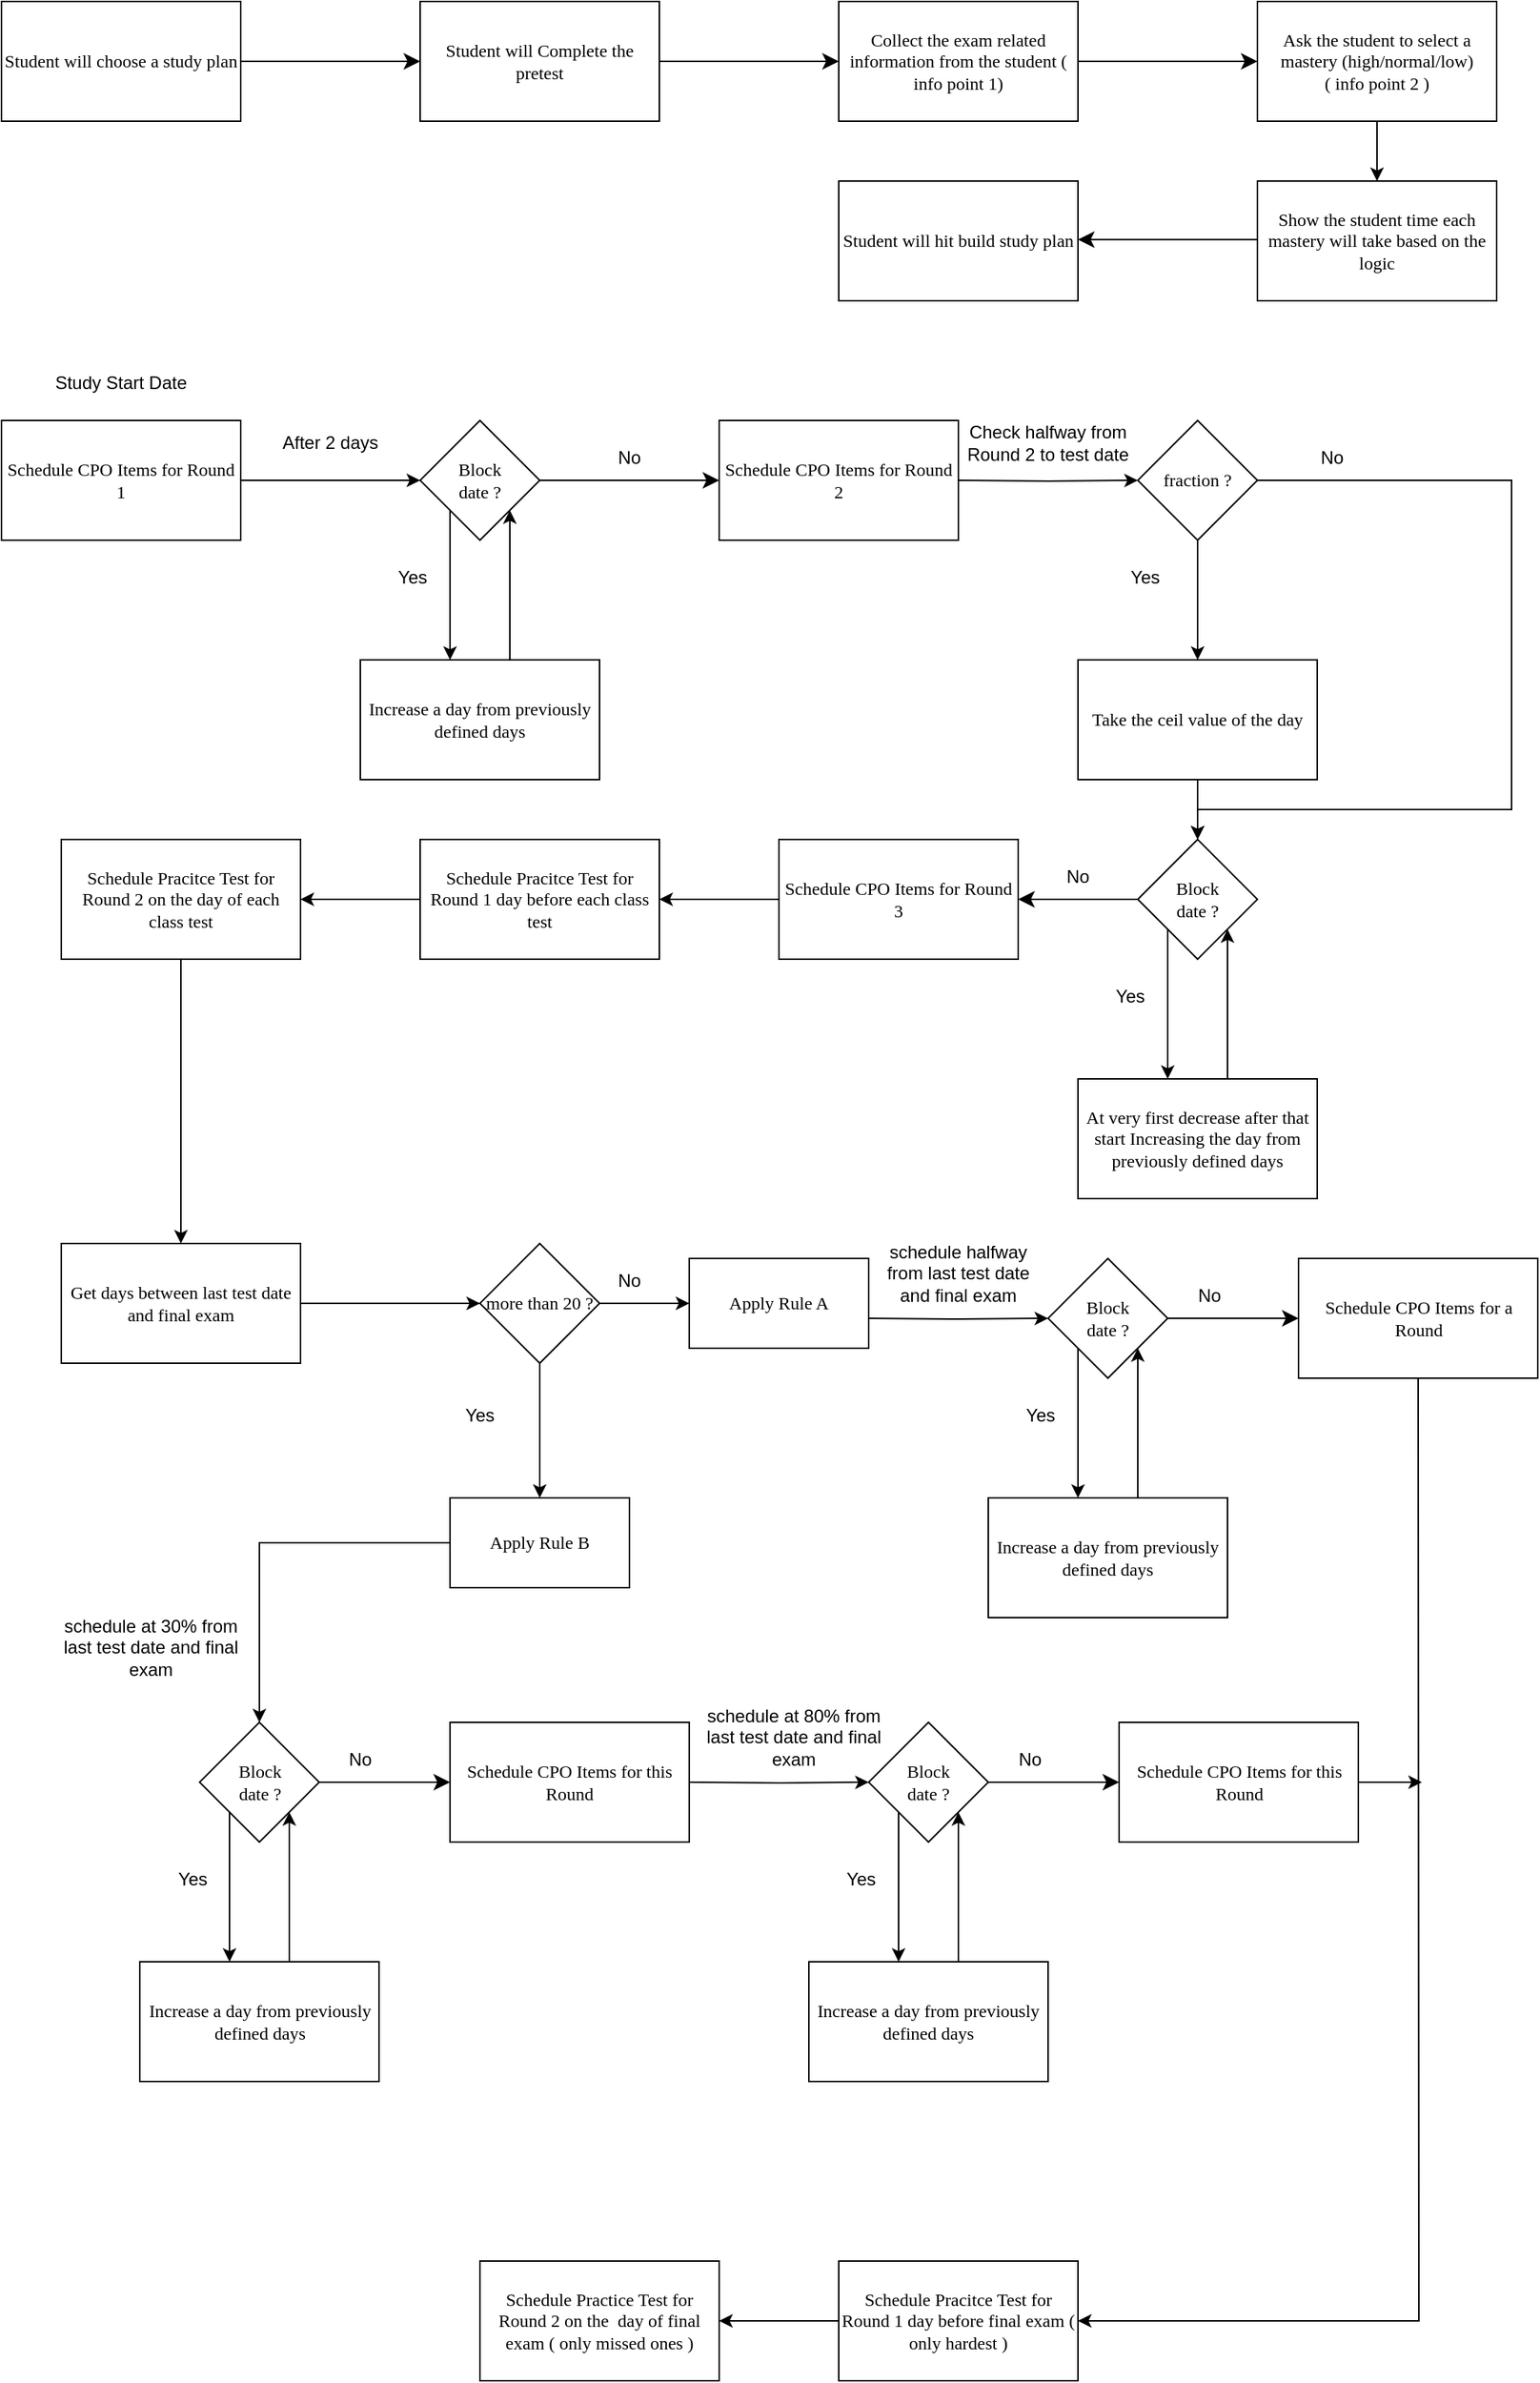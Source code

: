 <mxfile version="16.0.3" type="github">
  <diagram name="Page-1" id="52a04d89-c75d-2922-d76d-85b35f80e030">
    <mxGraphModel dx="1117" dy="669" grid="1" gridSize="10" guides="1" tooltips="1" connect="1" arrows="1" fold="1" page="1" pageScale="1" pageWidth="1100" pageHeight="850" background="none" math="0" shadow="0">
      <root>
        <mxCell id="0" />
        <mxCell id="1" parent="0" />
        <mxCell id="1fdf3b25b50cf41e-27" style="edgeStyle=none;html=1;labelBackgroundColor=none;startFill=0;startSize=8;endFill=1;endSize=8;fontFamily=Verdana;fontSize=12;entryX=0;entryY=0.5;entryDx=0;entryDy=0;" parent="1" source="17472293e6e8944d-30" target="vlWfW26GA2w-NV4Ox5dc-2" edge="1">
          <mxGeometry relative="1" as="geometry">
            <mxPoint x="360" y="80" as="targetPoint" />
          </mxGeometry>
        </mxCell>
        <mxCell id="17472293e6e8944d-30" value="&lt;div&gt;Student will choose a study plan&lt;/div&gt;" style="whiteSpace=wrap;html=1;rounded=0;shadow=0;comic=0;labelBackgroundColor=none;strokeWidth=1;fontFamily=Verdana;fontSize=12;align=center;" parent="1" vertex="1">
          <mxGeometry x="40" y="40" width="160" height="80" as="geometry" />
        </mxCell>
        <mxCell id="vlWfW26GA2w-NV4Ox5dc-1" style="edgeStyle=none;html=1;labelBackgroundColor=none;startFill=0;startSize=8;endFill=1;endSize=8;fontFamily=Verdana;fontSize=12;" edge="1" parent="1" source="vlWfW26GA2w-NV4Ox5dc-2">
          <mxGeometry relative="1" as="geometry">
            <mxPoint x="600" y="80" as="targetPoint" />
          </mxGeometry>
        </mxCell>
        <mxCell id="vlWfW26GA2w-NV4Ox5dc-2" value="&lt;div&gt;Student will Complete the pretest&lt;br&gt;&lt;/div&gt;" style="whiteSpace=wrap;html=1;rounded=0;shadow=0;comic=0;labelBackgroundColor=none;strokeWidth=1;fontFamily=Verdana;fontSize=12;align=center;" vertex="1" parent="1">
          <mxGeometry x="320" y="40" width="160" height="80" as="geometry" />
        </mxCell>
        <mxCell id="vlWfW26GA2w-NV4Ox5dc-4" value="Collect the exam related information from the student ( info point 1)" style="whiteSpace=wrap;html=1;rounded=0;shadow=0;comic=0;labelBackgroundColor=none;strokeWidth=1;fontFamily=Verdana;fontSize=12;align=center;" vertex="1" parent="1">
          <mxGeometry x="600" y="40" width="160" height="80" as="geometry" />
        </mxCell>
        <mxCell id="vlWfW26GA2w-NV4Ox5dc-41" style="edgeStyle=none;html=1;labelBackgroundColor=none;startFill=0;startSize=8;endFill=1;endSize=8;fontFamily=Verdana;fontSize=12;" edge="1" parent="1">
          <mxGeometry relative="1" as="geometry">
            <mxPoint x="880" y="80" as="targetPoint" />
            <mxPoint x="760.0" y="80.0" as="sourcePoint" />
          </mxGeometry>
        </mxCell>
        <mxCell id="vlWfW26GA2w-NV4Ox5dc-53" value="" style="edgeStyle=orthogonalEdgeStyle;rounded=0;orthogonalLoop=1;jettySize=auto;html=1;" edge="1" parent="1" source="vlWfW26GA2w-NV4Ox5dc-42" target="vlWfW26GA2w-NV4Ox5dc-50">
          <mxGeometry relative="1" as="geometry" />
        </mxCell>
        <mxCell id="vlWfW26GA2w-NV4Ox5dc-42" value="&lt;div&gt;Ask the student to select a mastery (high/normal/low)&lt;br&gt;( info point 2 )&lt;/div&gt;" style="whiteSpace=wrap;html=1;rounded=0;shadow=0;comic=0;labelBackgroundColor=none;strokeWidth=1;fontFamily=Verdana;fontSize=12;align=center;" vertex="1" parent="1">
          <mxGeometry x="880" y="40" width="160" height="80" as="geometry" />
        </mxCell>
        <mxCell id="vlWfW26GA2w-NV4Ox5dc-48" value="Student will hit build study plan" style="whiteSpace=wrap;html=1;rounded=0;shadow=0;comic=0;labelBackgroundColor=none;strokeWidth=1;fontFamily=Verdana;fontSize=12;align=center;" vertex="1" parent="1">
          <mxGeometry x="600" y="160" width="160" height="80" as="geometry" />
        </mxCell>
        <mxCell id="vlWfW26GA2w-NV4Ox5dc-50" value="Show the student time each mastery will take based on the logic" style="whiteSpace=wrap;html=1;rounded=0;shadow=0;comic=0;labelBackgroundColor=none;strokeWidth=1;fontFamily=Verdana;fontSize=12;align=center;" vertex="1" parent="1">
          <mxGeometry x="880" y="160" width="160" height="80" as="geometry" />
        </mxCell>
        <mxCell id="vlWfW26GA2w-NV4Ox5dc-52" style="edgeStyle=none;html=1;labelBackgroundColor=none;startFill=0;startSize=8;endFill=1;endSize=8;fontFamily=Verdana;fontSize=12;entryX=1;entryY=0.5;entryDx=0;entryDy=0;exitX=0;exitY=0.5;exitDx=0;exitDy=0;" edge="1" parent="1">
          <mxGeometry relative="1" as="geometry">
            <mxPoint x="760" y="199.09" as="targetPoint" />
            <mxPoint x="880" y="199.09" as="sourcePoint" />
          </mxGeometry>
        </mxCell>
        <mxCell id="vlWfW26GA2w-NV4Ox5dc-72" value="" style="edgeStyle=orthogonalEdgeStyle;rounded=0;orthogonalLoop=1;jettySize=auto;html=1;" edge="1" parent="1" source="vlWfW26GA2w-NV4Ox5dc-55" target="vlWfW26GA2w-NV4Ox5dc-71">
          <mxGeometry relative="1" as="geometry" />
        </mxCell>
        <mxCell id="vlWfW26GA2w-NV4Ox5dc-55" value="&lt;div&gt;Schedule CPO Items for Round 1&lt;/div&gt;" style="whiteSpace=wrap;html=1;rounded=0;shadow=0;comic=0;labelBackgroundColor=none;strokeWidth=1;fontFamily=Verdana;fontSize=12;align=center;" vertex="1" parent="1">
          <mxGeometry x="40" y="320" width="160" height="80" as="geometry" />
        </mxCell>
        <mxCell id="vlWfW26GA2w-NV4Ox5dc-56" style="edgeStyle=none;html=1;labelBackgroundColor=none;startFill=0;startSize=8;endFill=1;endSize=8;fontFamily=Verdana;fontSize=12;" edge="1" parent="1">
          <mxGeometry relative="1" as="geometry">
            <mxPoint x="520" y="360" as="targetPoint" />
            <mxPoint x="400.0" y="360" as="sourcePoint" />
          </mxGeometry>
        </mxCell>
        <mxCell id="vlWfW26GA2w-NV4Ox5dc-58" value="Schedule CPO Items for Round 2" style="whiteSpace=wrap;html=1;rounded=0;shadow=0;comic=0;labelBackgroundColor=none;strokeWidth=1;fontFamily=Verdana;fontSize=12;align=center;" vertex="1" parent="1">
          <mxGeometry x="520" y="320" width="160" height="80" as="geometry" />
        </mxCell>
        <mxCell id="vlWfW26GA2w-NV4Ox5dc-65" value="Study Start Date" style="text;html=1;strokeColor=none;fillColor=none;align=center;verticalAlign=middle;whiteSpace=wrap;rounded=0;" vertex="1" parent="1">
          <mxGeometry x="40" y="280" width="160" height="30" as="geometry" />
        </mxCell>
        <mxCell id="vlWfW26GA2w-NV4Ox5dc-66" value="After 2 days" style="text;html=1;strokeColor=none;fillColor=none;align=center;verticalAlign=middle;whiteSpace=wrap;rounded=0;" vertex="1" parent="1">
          <mxGeometry x="200" y="320" width="120" height="30" as="geometry" />
        </mxCell>
        <mxCell id="vlWfW26GA2w-NV4Ox5dc-71" value="Block&lt;br&gt;date ?" style="rhombus;whiteSpace=wrap;html=1;fontFamily=Verdana;rounded=0;shadow=0;comic=0;labelBackgroundColor=none;strokeWidth=1;" vertex="1" parent="1">
          <mxGeometry x="320" y="320" width="80" height="80" as="geometry" />
        </mxCell>
        <mxCell id="vlWfW26GA2w-NV4Ox5dc-73" value="No" style="text;html=1;strokeColor=none;fillColor=none;align=center;verticalAlign=middle;whiteSpace=wrap;rounded=0;" vertex="1" parent="1">
          <mxGeometry x="400" y="330" width="120" height="30" as="geometry" />
        </mxCell>
        <mxCell id="vlWfW26GA2w-NV4Ox5dc-74" value="" style="endArrow=classic;html=1;rounded=0;exitX=0;exitY=1;exitDx=0;exitDy=0;" edge="1" parent="1" source="vlWfW26GA2w-NV4Ox5dc-71">
          <mxGeometry width="50" height="50" relative="1" as="geometry">
            <mxPoint x="470" y="310" as="sourcePoint" />
            <mxPoint x="340" y="480" as="targetPoint" />
            <Array as="points" />
          </mxGeometry>
        </mxCell>
        <mxCell id="vlWfW26GA2w-NV4Ox5dc-75" value="" style="endArrow=classic;html=1;rounded=0;entryX=1;entryY=1;entryDx=0;entryDy=0;" edge="1" parent="1" target="vlWfW26GA2w-NV4Ox5dc-71">
          <mxGeometry width="50" height="50" relative="1" as="geometry">
            <mxPoint x="380" y="480" as="sourcePoint" />
            <mxPoint x="350" y="490" as="targetPoint" />
            <Array as="points" />
          </mxGeometry>
        </mxCell>
        <mxCell id="vlWfW26GA2w-NV4Ox5dc-76" value="Increase a day from previously defined days" style="whiteSpace=wrap;html=1;rounded=0;shadow=0;comic=0;labelBackgroundColor=none;strokeWidth=1;fontFamily=Verdana;fontSize=12;align=center;" vertex="1" parent="1">
          <mxGeometry x="280" y="480" width="160" height="80" as="geometry" />
        </mxCell>
        <mxCell id="vlWfW26GA2w-NV4Ox5dc-77" value="Yes" style="text;html=1;strokeColor=none;fillColor=none;align=center;verticalAlign=middle;whiteSpace=wrap;rounded=0;" vertex="1" parent="1">
          <mxGeometry x="290" y="410" width="50" height="30" as="geometry" />
        </mxCell>
        <mxCell id="vlWfW26GA2w-NV4Ox5dc-79" value="" style="edgeStyle=orthogonalEdgeStyle;rounded=0;orthogonalLoop=1;jettySize=auto;html=1;" edge="1" parent="1" target="vlWfW26GA2w-NV4Ox5dc-83">
          <mxGeometry relative="1" as="geometry">
            <mxPoint x="680" y="360" as="sourcePoint" />
          </mxGeometry>
        </mxCell>
        <mxCell id="vlWfW26GA2w-NV4Ox5dc-82" value="Check halfway from Round 2 to test date" style="text;html=1;strokeColor=none;fillColor=none;align=center;verticalAlign=middle;whiteSpace=wrap;rounded=0;" vertex="1" parent="1">
          <mxGeometry x="680" y="320" width="120" height="30" as="geometry" />
        </mxCell>
        <mxCell id="vlWfW26GA2w-NV4Ox5dc-92" value="" style="edgeStyle=orthogonalEdgeStyle;rounded=0;orthogonalLoop=1;jettySize=auto;html=1;entryX=0.5;entryY=0;entryDx=0;entryDy=0;" edge="1" parent="1" source="vlWfW26GA2w-NV4Ox5dc-83" target="vlWfW26GA2w-NV4Ox5dc-91">
          <mxGeometry relative="1" as="geometry">
            <Array as="points">
              <mxPoint x="1050" y="360" />
              <mxPoint x="1050" y="580" />
            </Array>
          </mxGeometry>
        </mxCell>
        <mxCell id="vlWfW26GA2w-NV4Ox5dc-83" value="fraction ?" style="rhombus;whiteSpace=wrap;html=1;fontFamily=Verdana;rounded=0;shadow=0;comic=0;labelBackgroundColor=none;strokeWidth=1;" vertex="1" parent="1">
          <mxGeometry x="800" y="320" width="80" height="80" as="geometry" />
        </mxCell>
        <mxCell id="vlWfW26GA2w-NV4Ox5dc-85" value="" style="endArrow=classic;html=1;rounded=0;exitX=0.5;exitY=1;exitDx=0;exitDy=0;entryX=0.5;entryY=0;entryDx=0;entryDy=0;" edge="1" parent="1" source="vlWfW26GA2w-NV4Ox5dc-83" target="vlWfW26GA2w-NV4Ox5dc-87">
          <mxGeometry width="50" height="50" relative="1" as="geometry">
            <mxPoint x="950" y="310" as="sourcePoint" />
            <mxPoint x="820" y="480" as="targetPoint" />
            <Array as="points" />
          </mxGeometry>
        </mxCell>
        <mxCell id="vlWfW26GA2w-NV4Ox5dc-101" value="" style="edgeStyle=orthogonalEdgeStyle;rounded=0;orthogonalLoop=1;jettySize=auto;html=1;" edge="1" parent="1" source="vlWfW26GA2w-NV4Ox5dc-87" target="vlWfW26GA2w-NV4Ox5dc-91">
          <mxGeometry relative="1" as="geometry" />
        </mxCell>
        <mxCell id="vlWfW26GA2w-NV4Ox5dc-87" value="Take the ceil value of the day" style="whiteSpace=wrap;html=1;rounded=0;shadow=0;comic=0;labelBackgroundColor=none;strokeWidth=1;fontFamily=Verdana;fontSize=12;align=center;" vertex="1" parent="1">
          <mxGeometry x="760" y="480" width="160" height="80" as="geometry" />
        </mxCell>
        <mxCell id="vlWfW26GA2w-NV4Ox5dc-88" value="Yes" style="text;html=1;strokeColor=none;fillColor=none;align=center;verticalAlign=middle;whiteSpace=wrap;rounded=0;" vertex="1" parent="1">
          <mxGeometry x="780" y="410" width="50" height="30" as="geometry" />
        </mxCell>
        <mxCell id="vlWfW26GA2w-NV4Ox5dc-91" value="&lt;span&gt;Block&lt;/span&gt;&lt;br&gt;&lt;span&gt;date ?&lt;/span&gt;" style="rhombus;whiteSpace=wrap;html=1;fontFamily=Verdana;rounded=0;shadow=0;comic=0;labelBackgroundColor=none;strokeWidth=1;" vertex="1" parent="1">
          <mxGeometry x="800" y="600" width="80" height="80" as="geometry" />
        </mxCell>
        <mxCell id="vlWfW26GA2w-NV4Ox5dc-95" value="No" style="text;html=1;strokeColor=none;fillColor=none;align=center;verticalAlign=middle;whiteSpace=wrap;rounded=0;" vertex="1" parent="1">
          <mxGeometry x="870" y="330" width="120" height="30" as="geometry" />
        </mxCell>
        <mxCell id="vlWfW26GA2w-NV4Ox5dc-97" value="" style="endArrow=classic;html=1;rounded=0;exitX=0;exitY=1;exitDx=0;exitDy=0;" edge="1" parent="1">
          <mxGeometry width="50" height="50" relative="1" as="geometry">
            <mxPoint x="820.0" y="660" as="sourcePoint" />
            <mxPoint x="820" y="760" as="targetPoint" />
            <Array as="points" />
          </mxGeometry>
        </mxCell>
        <mxCell id="vlWfW26GA2w-NV4Ox5dc-98" value="" style="endArrow=classic;html=1;rounded=0;entryX=1;entryY=1;entryDx=0;entryDy=0;" edge="1" parent="1">
          <mxGeometry width="50" height="50" relative="1" as="geometry">
            <mxPoint x="860" y="760" as="sourcePoint" />
            <mxPoint x="860.0" y="660" as="targetPoint" />
            <Array as="points" />
          </mxGeometry>
        </mxCell>
        <mxCell id="vlWfW26GA2w-NV4Ox5dc-99" value="At very first decrease after that start Increasing the day from previously defined days" style="whiteSpace=wrap;html=1;rounded=0;shadow=0;comic=0;labelBackgroundColor=none;strokeWidth=1;fontFamily=Verdana;fontSize=12;align=center;" vertex="1" parent="1">
          <mxGeometry x="760" y="760" width="160" height="80" as="geometry" />
        </mxCell>
        <mxCell id="vlWfW26GA2w-NV4Ox5dc-100" value="Yes" style="text;html=1;strokeColor=none;fillColor=none;align=center;verticalAlign=middle;whiteSpace=wrap;rounded=0;" vertex="1" parent="1">
          <mxGeometry x="770" y="690" width="50" height="30" as="geometry" />
        </mxCell>
        <mxCell id="vlWfW26GA2w-NV4Ox5dc-102" style="edgeStyle=none;html=1;labelBackgroundColor=none;startFill=0;startSize=8;endFill=1;endSize=8;fontFamily=Verdana;fontSize=12;entryX=1;entryY=0.5;entryDx=0;entryDy=0;" edge="1" parent="1" target="vlWfW26GA2w-NV4Ox5dc-103">
          <mxGeometry relative="1" as="geometry">
            <mxPoint x="920" y="640" as="targetPoint" />
            <mxPoint x="800.0" y="640" as="sourcePoint" />
          </mxGeometry>
        </mxCell>
        <mxCell id="vlWfW26GA2w-NV4Ox5dc-106" value="" style="edgeStyle=orthogonalEdgeStyle;rounded=0;orthogonalLoop=1;jettySize=auto;html=1;" edge="1" parent="1" source="vlWfW26GA2w-NV4Ox5dc-103" target="vlWfW26GA2w-NV4Ox5dc-105">
          <mxGeometry relative="1" as="geometry" />
        </mxCell>
        <mxCell id="vlWfW26GA2w-NV4Ox5dc-103" value="Schedule CPO Items for Round 3" style="whiteSpace=wrap;html=1;rounded=0;shadow=0;comic=0;labelBackgroundColor=none;strokeWidth=1;fontFamily=Verdana;fontSize=12;align=center;" vertex="1" parent="1">
          <mxGeometry x="560" y="600" width="160" height="80" as="geometry" />
        </mxCell>
        <mxCell id="vlWfW26GA2w-NV4Ox5dc-104" value="No" style="text;html=1;strokeColor=none;fillColor=none;align=center;verticalAlign=middle;whiteSpace=wrap;rounded=0;" vertex="1" parent="1">
          <mxGeometry x="700" y="610" width="120" height="30" as="geometry" />
        </mxCell>
        <mxCell id="vlWfW26GA2w-NV4Ox5dc-108" value="" style="edgeStyle=orthogonalEdgeStyle;rounded=0;orthogonalLoop=1;jettySize=auto;html=1;" edge="1" parent="1" source="vlWfW26GA2w-NV4Ox5dc-105">
          <mxGeometry relative="1" as="geometry">
            <mxPoint x="240" y="640" as="targetPoint" />
          </mxGeometry>
        </mxCell>
        <mxCell id="vlWfW26GA2w-NV4Ox5dc-105" value="Schedule Pracitce Test for Round 1 day before each class test" style="whiteSpace=wrap;html=1;rounded=0;shadow=0;comic=0;labelBackgroundColor=none;strokeWidth=1;fontFamily=Verdana;fontSize=12;align=center;" vertex="1" parent="1">
          <mxGeometry x="320" y="600" width="160" height="80" as="geometry" />
        </mxCell>
        <mxCell id="vlWfW26GA2w-NV4Ox5dc-111" value="" style="edgeStyle=orthogonalEdgeStyle;rounded=0;orthogonalLoop=1;jettySize=auto;html=1;" edge="1" parent="1" source="vlWfW26GA2w-NV4Ox5dc-109" target="vlWfW26GA2w-NV4Ox5dc-110">
          <mxGeometry relative="1" as="geometry" />
        </mxCell>
        <mxCell id="vlWfW26GA2w-NV4Ox5dc-109" value="Schedule Pracitce Test for Round 2 on the day of each class test" style="whiteSpace=wrap;html=1;rounded=0;shadow=0;comic=0;labelBackgroundColor=none;strokeWidth=1;fontFamily=Verdana;fontSize=12;align=center;" vertex="1" parent="1">
          <mxGeometry x="80" y="600" width="160" height="80" as="geometry" />
        </mxCell>
        <mxCell id="vlWfW26GA2w-NV4Ox5dc-113" value="" style="edgeStyle=orthogonalEdgeStyle;rounded=0;orthogonalLoop=1;jettySize=auto;html=1;entryX=0;entryY=0.5;entryDx=0;entryDy=0;" edge="1" parent="1" source="vlWfW26GA2w-NV4Ox5dc-110" target="vlWfW26GA2w-NV4Ox5dc-114">
          <mxGeometry relative="1" as="geometry">
            <mxPoint x="350" y="910" as="targetPoint" />
          </mxGeometry>
        </mxCell>
        <mxCell id="vlWfW26GA2w-NV4Ox5dc-110" value="Get days between last test date and final exam" style="whiteSpace=wrap;html=1;rounded=0;shadow=0;comic=0;labelBackgroundColor=none;strokeWidth=1;fontFamily=Verdana;fontSize=12;align=center;" vertex="1" parent="1">
          <mxGeometry x="80" y="870" width="160" height="80" as="geometry" />
        </mxCell>
        <mxCell id="vlWfW26GA2w-NV4Ox5dc-117" value="" style="edgeStyle=orthogonalEdgeStyle;rounded=0;orthogonalLoop=1;jettySize=auto;html=1;" edge="1" parent="1" source="vlWfW26GA2w-NV4Ox5dc-114" target="vlWfW26GA2w-NV4Ox5dc-116">
          <mxGeometry relative="1" as="geometry" />
        </mxCell>
        <mxCell id="vlWfW26GA2w-NV4Ox5dc-120" value="" style="edgeStyle=orthogonalEdgeStyle;rounded=0;orthogonalLoop=1;jettySize=auto;html=1;" edge="1" parent="1" source="vlWfW26GA2w-NV4Ox5dc-114" target="vlWfW26GA2w-NV4Ox5dc-119">
          <mxGeometry relative="1" as="geometry" />
        </mxCell>
        <mxCell id="vlWfW26GA2w-NV4Ox5dc-114" value="more than 20 ?" style="rhombus;whiteSpace=wrap;html=1;fontFamily=Verdana;rounded=0;shadow=0;comic=0;labelBackgroundColor=none;strokeWidth=1;" vertex="1" parent="1">
          <mxGeometry x="360" y="870" width="80" height="80" as="geometry" />
        </mxCell>
        <mxCell id="vlWfW26GA2w-NV4Ox5dc-116" value="Apply Rule A" style="whiteSpace=wrap;html=1;fontFamily=Verdana;rounded=0;shadow=0;comic=0;labelBackgroundColor=none;strokeWidth=1;" vertex="1" parent="1">
          <mxGeometry x="500" y="880" width="120" height="60" as="geometry" />
        </mxCell>
        <mxCell id="vlWfW26GA2w-NV4Ox5dc-118" value="No" style="text;html=1;strokeColor=none;fillColor=none;align=center;verticalAlign=middle;whiteSpace=wrap;rounded=0;" vertex="1" parent="1">
          <mxGeometry x="430" y="880" width="60" height="30" as="geometry" />
        </mxCell>
        <mxCell id="vlWfW26GA2w-NV4Ox5dc-119" value="Apply Rule B" style="whiteSpace=wrap;html=1;fontFamily=Verdana;rounded=0;shadow=0;comic=0;labelBackgroundColor=none;strokeWidth=1;" vertex="1" parent="1">
          <mxGeometry x="340" y="1040" width="120" height="60" as="geometry" />
        </mxCell>
        <mxCell id="vlWfW26GA2w-NV4Ox5dc-121" value="Yes" style="text;html=1;strokeColor=none;fillColor=none;align=center;verticalAlign=middle;whiteSpace=wrap;rounded=0;" vertex="1" parent="1">
          <mxGeometry x="330" y="970" width="60" height="30" as="geometry" />
        </mxCell>
        <mxCell id="vlWfW26GA2w-NV4Ox5dc-122" value="" style="edgeStyle=orthogonalEdgeStyle;rounded=0;orthogonalLoop=1;jettySize=auto;html=1;" edge="1" parent="1" target="vlWfW26GA2w-NV4Ox5dc-126">
          <mxGeometry relative="1" as="geometry">
            <mxPoint x="620" y="920" as="sourcePoint" />
          </mxGeometry>
        </mxCell>
        <mxCell id="vlWfW26GA2w-NV4Ox5dc-123" style="edgeStyle=none;html=1;labelBackgroundColor=none;startFill=0;startSize=8;endFill=1;endSize=8;fontFamily=Verdana;fontSize=12;entryX=0;entryY=0.5;entryDx=0;entryDy=0;" edge="1" parent="1" target="vlWfW26GA2w-NV4Ox5dc-124">
          <mxGeometry relative="1" as="geometry">
            <mxPoint x="940" y="920" as="targetPoint" />
            <mxPoint x="820.0" y="920" as="sourcePoint" />
          </mxGeometry>
        </mxCell>
        <mxCell id="vlWfW26GA2w-NV4Ox5dc-124" value="Schedule CPO Items for a Round" style="whiteSpace=wrap;html=1;rounded=0;shadow=0;comic=0;labelBackgroundColor=none;strokeWidth=1;fontFamily=Verdana;fontSize=12;align=center;" vertex="1" parent="1">
          <mxGeometry x="907.5" y="880" width="160" height="80" as="geometry" />
        </mxCell>
        <mxCell id="vlWfW26GA2w-NV4Ox5dc-125" value="schedule halfway from last test date and final exam" style="text;html=1;strokeColor=none;fillColor=none;align=center;verticalAlign=middle;whiteSpace=wrap;rounded=0;" vertex="1" parent="1">
          <mxGeometry x="620" y="870" width="120" height="40" as="geometry" />
        </mxCell>
        <mxCell id="vlWfW26GA2w-NV4Ox5dc-126" value="Block&lt;br&gt;date ?" style="rhombus;whiteSpace=wrap;html=1;fontFamily=Verdana;rounded=0;shadow=0;comic=0;labelBackgroundColor=none;strokeWidth=1;" vertex="1" parent="1">
          <mxGeometry x="740" y="880" width="80" height="80" as="geometry" />
        </mxCell>
        <mxCell id="vlWfW26GA2w-NV4Ox5dc-127" value="No" style="text;html=1;strokeColor=none;fillColor=none;align=center;verticalAlign=middle;whiteSpace=wrap;rounded=0;" vertex="1" parent="1">
          <mxGeometry x="787.5" y="890" width="120" height="30" as="geometry" />
        </mxCell>
        <mxCell id="vlWfW26GA2w-NV4Ox5dc-128" value="" style="endArrow=classic;html=1;rounded=0;exitX=0;exitY=1;exitDx=0;exitDy=0;" edge="1" parent="1" source="vlWfW26GA2w-NV4Ox5dc-126">
          <mxGeometry width="50" height="50" relative="1" as="geometry">
            <mxPoint x="890" y="870" as="sourcePoint" />
            <mxPoint x="760" y="1040" as="targetPoint" />
            <Array as="points" />
          </mxGeometry>
        </mxCell>
        <mxCell id="vlWfW26GA2w-NV4Ox5dc-129" value="" style="endArrow=classic;html=1;rounded=0;entryX=1;entryY=1;entryDx=0;entryDy=0;" edge="1" parent="1" target="vlWfW26GA2w-NV4Ox5dc-126">
          <mxGeometry width="50" height="50" relative="1" as="geometry">
            <mxPoint x="800" y="1040" as="sourcePoint" />
            <mxPoint x="770" y="1050" as="targetPoint" />
            <Array as="points" />
          </mxGeometry>
        </mxCell>
        <mxCell id="vlWfW26GA2w-NV4Ox5dc-130" value="Increase a day from previously defined days" style="whiteSpace=wrap;html=1;rounded=0;shadow=0;comic=0;labelBackgroundColor=none;strokeWidth=1;fontFamily=Verdana;fontSize=12;align=center;" vertex="1" parent="1">
          <mxGeometry x="700" y="1040" width="160" height="80" as="geometry" />
        </mxCell>
        <mxCell id="vlWfW26GA2w-NV4Ox5dc-131" value="Yes" style="text;html=1;strokeColor=none;fillColor=none;align=center;verticalAlign=middle;whiteSpace=wrap;rounded=0;" vertex="1" parent="1">
          <mxGeometry x="710" y="970" width="50" height="30" as="geometry" />
        </mxCell>
        <mxCell id="vlWfW26GA2w-NV4Ox5dc-133" value="" style="edgeStyle=orthogonalEdgeStyle;rounded=0;orthogonalLoop=1;jettySize=auto;html=1;" edge="1" parent="1" source="vlWfW26GA2w-NV4Ox5dc-134">
          <mxGeometry relative="1" as="geometry">
            <mxPoint x="520" y="1590" as="targetPoint" />
          </mxGeometry>
        </mxCell>
        <mxCell id="vlWfW26GA2w-NV4Ox5dc-134" value="Schedule Pracitce Test for Round 1 day before final exam ( only hardest )" style="whiteSpace=wrap;html=1;rounded=0;shadow=0;comic=0;labelBackgroundColor=none;strokeWidth=1;fontFamily=Verdana;fontSize=12;align=center;" vertex="1" parent="1">
          <mxGeometry x="600" y="1550" width="160" height="80" as="geometry" />
        </mxCell>
        <mxCell id="vlWfW26GA2w-NV4Ox5dc-135" value="Schedule Practice Test for Round 2 on the&amp;nbsp; day of final exam ( only missed ones )" style="whiteSpace=wrap;html=1;rounded=0;shadow=0;comic=0;labelBackgroundColor=none;strokeWidth=1;fontFamily=Verdana;fontSize=12;align=center;" vertex="1" parent="1">
          <mxGeometry x="360" y="1550" width="160" height="80" as="geometry" />
        </mxCell>
        <mxCell id="vlWfW26GA2w-NV4Ox5dc-136" value="" style="endArrow=classic;html=1;rounded=0;exitX=0.5;exitY=1;exitDx=0;exitDy=0;entryX=1;entryY=0.5;entryDx=0;entryDy=0;" edge="1" parent="1" source="vlWfW26GA2w-NV4Ox5dc-124" target="vlWfW26GA2w-NV4Ox5dc-134">
          <mxGeometry width="50" height="50" relative="1" as="geometry">
            <mxPoint x="510" y="1170" as="sourcePoint" />
            <mxPoint x="988.952" y="1600" as="targetPoint" />
            <Array as="points">
              <mxPoint x="988" y="1590" />
            </Array>
          </mxGeometry>
        </mxCell>
        <mxCell id="vlWfW26GA2w-NV4Ox5dc-137" value="" style="edgeStyle=orthogonalEdgeStyle;rounded=0;orthogonalLoop=1;jettySize=auto;html=1;exitX=0;exitY=0.5;exitDx=0;exitDy=0;" edge="1" parent="1" target="vlWfW26GA2w-NV4Ox5dc-141" source="vlWfW26GA2w-NV4Ox5dc-119">
          <mxGeometry relative="1" as="geometry">
            <mxPoint x="52.5" y="1230" as="sourcePoint" />
          </mxGeometry>
        </mxCell>
        <mxCell id="vlWfW26GA2w-NV4Ox5dc-138" style="edgeStyle=none;html=1;labelBackgroundColor=none;startFill=0;startSize=8;endFill=1;endSize=8;fontFamily=Verdana;fontSize=12;entryX=0;entryY=0.5;entryDx=0;entryDy=0;" edge="1" parent="1" target="vlWfW26GA2w-NV4Ox5dc-139">
          <mxGeometry relative="1" as="geometry">
            <mxPoint x="372.5" y="1230" as="targetPoint" />
            <mxPoint x="252.5" y="1230" as="sourcePoint" />
          </mxGeometry>
        </mxCell>
        <mxCell id="vlWfW26GA2w-NV4Ox5dc-139" value="Schedule CPO Items for this Round" style="whiteSpace=wrap;html=1;rounded=0;shadow=0;comic=0;labelBackgroundColor=none;strokeWidth=1;fontFamily=Verdana;fontSize=12;align=center;" vertex="1" parent="1">
          <mxGeometry x="340" y="1190" width="160" height="80" as="geometry" />
        </mxCell>
        <mxCell id="vlWfW26GA2w-NV4Ox5dc-140" value="schedule at 30% from last test date and final exam" style="text;html=1;strokeColor=none;fillColor=none;align=center;verticalAlign=middle;whiteSpace=wrap;rounded=0;" vertex="1" parent="1">
          <mxGeometry x="80" y="1120" width="120" height="40" as="geometry" />
        </mxCell>
        <mxCell id="vlWfW26GA2w-NV4Ox5dc-141" value="Block&lt;br&gt;date ?" style="rhombus;whiteSpace=wrap;html=1;fontFamily=Verdana;rounded=0;shadow=0;comic=0;labelBackgroundColor=none;strokeWidth=1;" vertex="1" parent="1">
          <mxGeometry x="172.5" y="1190" width="80" height="80" as="geometry" />
        </mxCell>
        <mxCell id="vlWfW26GA2w-NV4Ox5dc-142" value="No" style="text;html=1;strokeColor=none;fillColor=none;align=center;verticalAlign=middle;whiteSpace=wrap;rounded=0;" vertex="1" parent="1">
          <mxGeometry x="220" y="1200" width="120" height="30" as="geometry" />
        </mxCell>
        <mxCell id="vlWfW26GA2w-NV4Ox5dc-143" value="" style="endArrow=classic;html=1;rounded=0;exitX=0;exitY=1;exitDx=0;exitDy=0;" edge="1" parent="1" source="vlWfW26GA2w-NV4Ox5dc-141">
          <mxGeometry width="50" height="50" relative="1" as="geometry">
            <mxPoint x="322.5" y="1180" as="sourcePoint" />
            <mxPoint x="192.5" y="1350" as="targetPoint" />
            <Array as="points" />
          </mxGeometry>
        </mxCell>
        <mxCell id="vlWfW26GA2w-NV4Ox5dc-144" value="" style="endArrow=classic;html=1;rounded=0;entryX=1;entryY=1;entryDx=0;entryDy=0;" edge="1" parent="1" target="vlWfW26GA2w-NV4Ox5dc-141">
          <mxGeometry width="50" height="50" relative="1" as="geometry">
            <mxPoint x="232.5" y="1350" as="sourcePoint" />
            <mxPoint x="202.5" y="1360" as="targetPoint" />
            <Array as="points" />
          </mxGeometry>
        </mxCell>
        <mxCell id="vlWfW26GA2w-NV4Ox5dc-145" value="Increase a day from previously defined days" style="whiteSpace=wrap;html=1;rounded=0;shadow=0;comic=0;labelBackgroundColor=none;strokeWidth=1;fontFamily=Verdana;fontSize=12;align=center;" vertex="1" parent="1">
          <mxGeometry x="132.5" y="1350" width="160" height="80" as="geometry" />
        </mxCell>
        <mxCell id="vlWfW26GA2w-NV4Ox5dc-146" value="Yes" style="text;html=1;strokeColor=none;fillColor=none;align=center;verticalAlign=middle;whiteSpace=wrap;rounded=0;" vertex="1" parent="1">
          <mxGeometry x="142.5" y="1280" width="50" height="30" as="geometry" />
        </mxCell>
        <mxCell id="vlWfW26GA2w-NV4Ox5dc-147" value="" style="edgeStyle=orthogonalEdgeStyle;rounded=0;orthogonalLoop=1;jettySize=auto;html=1;" edge="1" parent="1" target="vlWfW26GA2w-NV4Ox5dc-151">
          <mxGeometry relative="1" as="geometry">
            <mxPoint x="500" y="1230" as="sourcePoint" />
          </mxGeometry>
        </mxCell>
        <mxCell id="vlWfW26GA2w-NV4Ox5dc-148" style="edgeStyle=none;html=1;labelBackgroundColor=none;startFill=0;startSize=8;endFill=1;endSize=8;fontFamily=Verdana;fontSize=12;entryX=0;entryY=0.5;entryDx=0;entryDy=0;" edge="1" parent="1" target="vlWfW26GA2w-NV4Ox5dc-149">
          <mxGeometry relative="1" as="geometry">
            <mxPoint x="820" y="1230" as="targetPoint" />
            <mxPoint x="700.0" y="1230" as="sourcePoint" />
          </mxGeometry>
        </mxCell>
        <mxCell id="vlWfW26GA2w-NV4Ox5dc-149" value="Schedule CPO Items for this Round" style="whiteSpace=wrap;html=1;rounded=0;shadow=0;comic=0;labelBackgroundColor=none;strokeWidth=1;fontFamily=Verdana;fontSize=12;align=center;" vertex="1" parent="1">
          <mxGeometry x="787.5" y="1190" width="160" height="80" as="geometry" />
        </mxCell>
        <mxCell id="vlWfW26GA2w-NV4Ox5dc-150" value="schedule at 80% from last test date and final exam" style="text;html=1;strokeColor=none;fillColor=none;align=center;verticalAlign=middle;whiteSpace=wrap;rounded=0;" vertex="1" parent="1">
          <mxGeometry x="510" y="1180" width="120" height="40" as="geometry" />
        </mxCell>
        <mxCell id="vlWfW26GA2w-NV4Ox5dc-151" value="Block&lt;br&gt;date ?" style="rhombus;whiteSpace=wrap;html=1;fontFamily=Verdana;rounded=0;shadow=0;comic=0;labelBackgroundColor=none;strokeWidth=1;" vertex="1" parent="1">
          <mxGeometry x="620" y="1190" width="80" height="80" as="geometry" />
        </mxCell>
        <mxCell id="vlWfW26GA2w-NV4Ox5dc-152" value="No" style="text;html=1;strokeColor=none;fillColor=none;align=center;verticalAlign=middle;whiteSpace=wrap;rounded=0;" vertex="1" parent="1">
          <mxGeometry x="667.5" y="1200" width="120" height="30" as="geometry" />
        </mxCell>
        <mxCell id="vlWfW26GA2w-NV4Ox5dc-153" value="" style="endArrow=classic;html=1;rounded=0;exitX=0;exitY=1;exitDx=0;exitDy=0;" edge="1" parent="1" source="vlWfW26GA2w-NV4Ox5dc-151">
          <mxGeometry width="50" height="50" relative="1" as="geometry">
            <mxPoint x="770" y="1180" as="sourcePoint" />
            <mxPoint x="640" y="1350" as="targetPoint" />
            <Array as="points" />
          </mxGeometry>
        </mxCell>
        <mxCell id="vlWfW26GA2w-NV4Ox5dc-154" value="" style="endArrow=classic;html=1;rounded=0;entryX=1;entryY=1;entryDx=0;entryDy=0;" edge="1" parent="1" target="vlWfW26GA2w-NV4Ox5dc-151">
          <mxGeometry width="50" height="50" relative="1" as="geometry">
            <mxPoint x="680" y="1350" as="sourcePoint" />
            <mxPoint x="650" y="1360" as="targetPoint" />
            <Array as="points" />
          </mxGeometry>
        </mxCell>
        <mxCell id="vlWfW26GA2w-NV4Ox5dc-155" value="Increase a day from previously defined days" style="whiteSpace=wrap;html=1;rounded=0;shadow=0;comic=0;labelBackgroundColor=none;strokeWidth=1;fontFamily=Verdana;fontSize=12;align=center;" vertex="1" parent="1">
          <mxGeometry x="580" y="1350" width="160" height="80" as="geometry" />
        </mxCell>
        <mxCell id="vlWfW26GA2w-NV4Ox5dc-156" value="Yes" style="text;html=1;strokeColor=none;fillColor=none;align=center;verticalAlign=middle;whiteSpace=wrap;rounded=0;" vertex="1" parent="1">
          <mxGeometry x="590" y="1280" width="50" height="30" as="geometry" />
        </mxCell>
        <mxCell id="vlWfW26GA2w-NV4Ox5dc-157" value="" style="endArrow=classic;html=1;rounded=0;exitX=1;exitY=0.5;exitDx=0;exitDy=0;" edge="1" parent="1" source="vlWfW26GA2w-NV4Ox5dc-149">
          <mxGeometry width="50" height="50" relative="1" as="geometry">
            <mxPoint x="530" y="1280" as="sourcePoint" />
            <mxPoint x="990" y="1230" as="targetPoint" />
          </mxGeometry>
        </mxCell>
        <mxCell id="vlWfW26GA2w-NV4Ox5dc-158" style="edgeStyle=orthogonalEdgeStyle;rounded=0;orthogonalLoop=1;jettySize=auto;html=1;exitX=0.5;exitY=1;exitDx=0;exitDy=0;" edge="1" parent="1" source="vlWfW26GA2w-NV4Ox5dc-150" target="vlWfW26GA2w-NV4Ox5dc-150">
          <mxGeometry relative="1" as="geometry" />
        </mxCell>
      </root>
    </mxGraphModel>
  </diagram>
</mxfile>
